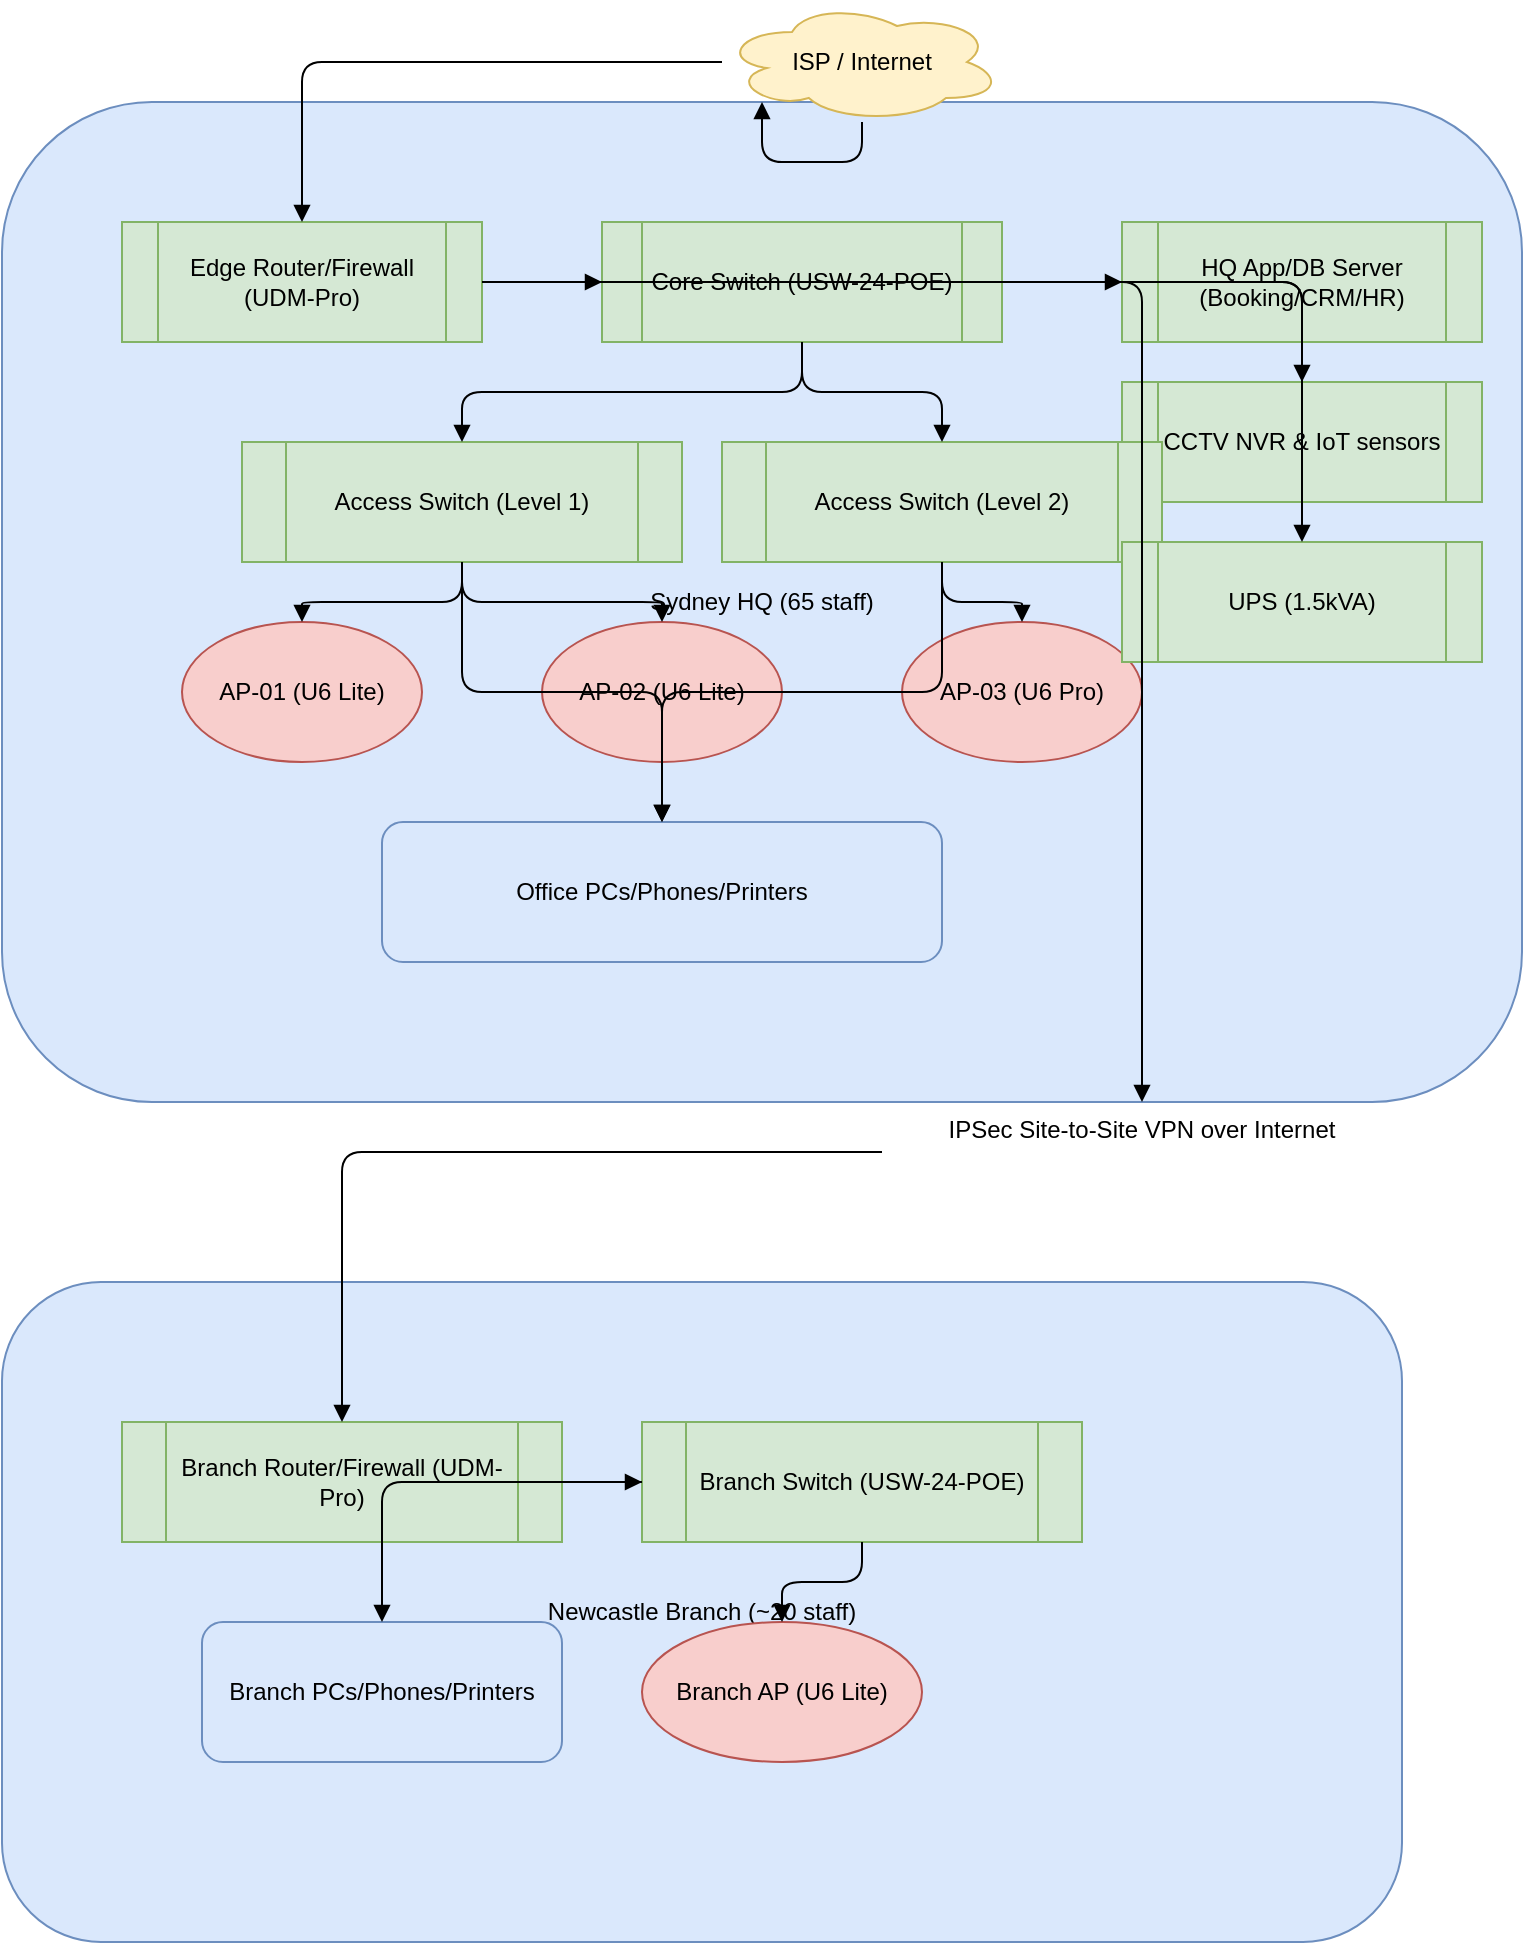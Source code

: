 <?xml version="1.0" ?>
<mxfile version="21.6.5">
  <diagram id="network-diagram-1" name="Sydney HQ + Newcastle Branch">
    <mxGraphModel dx="1024" dy="768" grid="1" gridSize="10" guides="1" tooltips="1" connect="1" arrows="1" fold="1" page="1" pageScale="1" pageWidth="2000" pageHeight="1400" math="0" shadow="0">
      <root>
        <mxCell id="0"/>
        <mxCell id="1" parent="0"/>
        <mxCell id="hq" value="Sydney HQ (65 staff)" style="rounded=1;whiteSpace=wrap;html=1;fillColor=#dae8fc;strokeColor=#6c8ebf;" vertex="1" parent="1">
          <mxGeometry x="60" y="60" width="760" height="500" as="geometry"/>
        </mxCell>
        <mxCell id="isp" value="ISP / Internet" style="shape=cloud;whiteSpace=wrap;html=1;fillColor=#fff2cc;strokeColor=#d6b656;" vertex="1" parent="1">
          <mxGeometry x="420" y="10" width="140" height="60" as="geometry"/>
        </mxCell>
        <mxCell id="e_isphq" style="edgeStyle=orthogonalEdgeStyle;rounded=1;orthogonalLoop=1;jettySize=auto;html=1;endArrow=block" edge="1" parent="1" source="isp" target="hq">
          <mxGeometry relative="1" as="geometry"/>
        </mxCell>
        <mxCell id="gw" value="Edge Router/Firewall (UDM-Pro)" style="shape=process;whiteSpace=wrap;html=1;fillColor=#d5e8d4;strokeColor=#82b366;" vertex="1" parent="1">
          <mxGeometry x="120" y="120" width="180" height="60" as="geometry"/>
        </mxCell>
        <mxCell id="e1" style="edgeStyle=orthogonalEdgeStyle;rounded=1;orthogonalLoop=1;jettySize=auto;html=1;endArrow=block" edge="1" parent="1" source="isp" target="gw">
          <mxGeometry relative="1" as="geometry"/>
        </mxCell>
        <mxCell id="core" value="Core Switch (USW-24-POE)" style="shape=process;whiteSpace=wrap;html=1;fillColor=#d5e8d4;strokeColor=#82b366;" vertex="1" parent="1">
          <mxGeometry x="360" y="120" width="200" height="60" as="geometry"/>
        </mxCell>
        <mxCell id="e2" style="edgeStyle=orthogonalEdgeStyle;rounded=1;orthogonalLoop=1;jettySize=auto;html=1;endArrow=block" edge="1" parent="1" source="gw" target="core">
          <mxGeometry relative="1" as="geometry"/>
        </mxCell>
        <mxCell id="srv1" value="HQ App/DB Server
(Booking/CRM/HR)" style="shape=process;whiteSpace=wrap;html=1;fillColor=#d5e8d4;strokeColor=#82b366;" vertex="1" parent="1">
          <mxGeometry x="620" y="120" width="180" height="60" as="geometry"/>
        </mxCell>
        <mxCell id="e3" style="edgeStyle=orthogonalEdgeStyle;rounded=1;orthogonalLoop=1;jettySize=auto;html=1;endArrow=block" edge="1" parent="1" source="core" target="srv1">
          <mxGeometry relative="1" as="geometry"/>
        </mxCell>
        <mxCell id="iot" value="CCTV NVR &amp; IoT sensors" style="shape=process;whiteSpace=wrap;html=1;fillColor=#d5e8d4;strokeColor=#82b366;" vertex="1" parent="1">
          <mxGeometry x="620" y="200" width="180" height="60" as="geometry"/>
        </mxCell>
        <mxCell id="e4" style="edgeStyle=orthogonalEdgeStyle;rounded=1;orthogonalLoop=1;jettySize=auto;html=1;endArrow=block" edge="1" parent="1" source="core" target="iot">
          <mxGeometry relative="1" as="geometry"/>
        </mxCell>
        <mxCell id="acc1" value="Access Switch (Level 1)" style="shape=process;whiteSpace=wrap;html=1;fillColor=#d5e8d4;strokeColor=#82b366;" vertex="1" parent="1">
          <mxGeometry x="180" y="230" width="220" height="60" as="geometry"/>
        </mxCell>
        <mxCell id="acc2" value="Access Switch (Level 2)" style="shape=process;whiteSpace=wrap;html=1;fillColor=#d5e8d4;strokeColor=#82b366;" vertex="1" parent="1">
          <mxGeometry x="420" y="230" width="220" height="60" as="geometry"/>
        </mxCell>
        <mxCell id="e5" style="edgeStyle=orthogonalEdgeStyle;rounded=1;orthogonalLoop=1;jettySize=auto;html=1;endArrow=block" edge="1" parent="1" source="core" target="acc1">
          <mxGeometry relative="1" as="geometry"/>
        </mxCell>
        <mxCell id="e6" style="edgeStyle=orthogonalEdgeStyle;rounded=1;orthogonalLoop=1;jettySize=auto;html=1;endArrow=block" edge="1" parent="1" source="core" target="acc2">
          <mxGeometry relative="1" as="geometry"/>
        </mxCell>
        <mxCell id="ap1" value="AP-01 (U6 Lite)" style="shape=ellipse;whiteSpace=wrap;html=1;fillColor=#f8cecc;strokeColor=#b85450;" vertex="1" parent="1">
          <mxGeometry x="150" y="320" width="120" height="70" as="geometry"/>
        </mxCell>
        <mxCell id="ap2" value="AP-02 (U6 Lite)" style="shape=ellipse;whiteSpace=wrap;html=1;fillColor=#f8cecc;strokeColor=#b85450;" vertex="1" parent="1">
          <mxGeometry x="330" y="320" width="120" height="70" as="geometry"/>
        </mxCell>
        <mxCell id="ap3" value="AP-03 (U6 Pro)" style="shape=ellipse;whiteSpace=wrap;html=1;fillColor=#f8cecc;strokeColor=#b85450;" vertex="1" parent="1">
          <mxGeometry x="510" y="320" width="120" height="70" as="geometry"/>
        </mxCell>
        <mxCell id="e7" style="edgeStyle=orthogonalEdgeStyle;rounded=1;orthogonalLoop=1;jettySize=auto;html=1;endArrow=block" edge="1" parent="1" source="acc1" target="ap1">
          <mxGeometry relative="1" as="geometry"/>
        </mxCell>
        <mxCell id="e8" style="edgeStyle=orthogonalEdgeStyle;rounded=1;orthogonalLoop=1;jettySize=auto;html=1;endArrow=block" edge="1" parent="1" source="acc1" target="ap2">
          <mxGeometry relative="1" as="geometry"/>
        </mxCell>
        <mxCell id="e9" style="edgeStyle=orthogonalEdgeStyle;rounded=1;orthogonalLoop=1;jettySize=auto;html=1;endArrow=block" edge="1" parent="1" source="acc2" target="ap3">
          <mxGeometry relative="1" as="geometry"/>
        </mxCell>
        <mxCell id="ws" value="Office PCs/Phones/Printers" style="rounded=1;whiteSpace=wrap;html=1;fillColor=#dae8fc;strokeColor=#6c8ebf;" vertex="1" parent="1">
          <mxGeometry x="250" y="420" width="280" height="70" as="geometry"/>
        </mxCell>
        <mxCell id="e10" style="edgeStyle=orthogonalEdgeStyle;rounded=1;orthogonalLoop=1;jettySize=auto;html=1;endArrow=block" edge="1" parent="1" source="acc1" target="ws">
          <mxGeometry relative="1" as="geometry"/>
        </mxCell>
        <mxCell id="e11" style="edgeStyle=orthogonalEdgeStyle;rounded=1;orthogonalLoop=1;jettySize=auto;html=1;endArrow=block" edge="1" parent="1" source="acc2" target="ws">
          <mxGeometry relative="1" as="geometry"/>
        </mxCell>
        <mxCell id="ups" value="UPS (1.5kVA)" style="shape=process;whiteSpace=wrap;html=1;fillColor=#d5e8d4;strokeColor=#82b366;" vertex="1" parent="1">
          <mxGeometry x="620" y="280" width="180" height="60" as="geometry"/>
        </mxCell>
        <mxCell id="e12" style="edgeStyle=orthogonalEdgeStyle;rounded=1;orthogonalLoop=1;jettySize=auto;html=1;endArrow=block" edge="1" parent="1" source="core" target="ups">
          <mxGeometry relative="1" as="geometry"/>
        </mxCell>
        <mxCell id="br" value="Newcastle Branch (~20 staff)" style="rounded=1;whiteSpace=wrap;html=1;fillColor=#dae8fc;strokeColor=#6c8ebf;" vertex="1" parent="1">
          <mxGeometry x="60" y="650" width="700" height="330" as="geometry"/>
        </mxCell>
        <mxCell id="br_gw" value="Branch Router/Firewall (UDM-Pro)" style="shape=process;whiteSpace=wrap;html=1;fillColor=#d5e8d4;strokeColor=#82b366;" vertex="1" parent="1">
          <mxGeometry x="120" y="720" width="220" height="60" as="geometry"/>
        </mxCell>
        <mxCell id="br_sw" value="Branch Switch (USW-24-POE)" style="shape=process;whiteSpace=wrap;html=1;fillColor=#d5e8d4;strokeColor=#82b366;" vertex="1" parent="1">
          <mxGeometry x="380" y="720" width="220" height="60" as="geometry"/>
        </mxCell>
        <mxCell id="br_ap" value="Branch AP (U6 Lite)" style="shape=ellipse;whiteSpace=wrap;html=1;fillColor=#f8cecc;strokeColor=#b85450;" vertex="1" parent="1">
          <mxGeometry x="380" y="820" width="140" height="70" as="geometry"/>
        </mxCell>
        <mxCell id="br_ws" value="Branch PCs/Phones/Printers" style="rounded=1;whiteSpace=wrap;html=1;fillColor=#dae8fc;strokeColor=#6c8ebf;" vertex="1" parent="1">
          <mxGeometry x="160" y="820" width="180" height="70" as="geometry"/>
        </mxCell>
        <mxCell id="e13" style="edgeStyle=orthogonalEdgeStyle;rounded=1;orthogonalLoop=1;jettySize=auto;html=1;endArrow=block" edge="1" parent="1" source="br_gw" target="br_sw">
          <mxGeometry relative="1" as="geometry"/>
        </mxCell>
        <mxCell id="e14" style="edgeStyle=orthogonalEdgeStyle;rounded=1;orthogonalLoop=1;jettySize=auto;html=1;endArrow=block" edge="1" parent="1" source="br_sw" target="br_ap">
          <mxGeometry relative="1" as="geometry"/>
        </mxCell>
        <mxCell id="e15" style="edgeStyle=orthogonalEdgeStyle;rounded=1;orthogonalLoop=1;jettySize=auto;html=1;endArrow=block" edge="1" parent="1" source="br_sw" target="br_ws">
          <mxGeometry relative="1" as="geometry"/>
        </mxCell>
        <mxCell id="vpn" value="IPSec Site-to-Site VPN over Internet" style="text;whiteSpace=wrap;html=1;align=center;" vertex="1" parent="1">
          <mxGeometry x="500" y="560" width="260" height="50" as="geometry"/>
        </mxCell>
        <mxCell id="e16" style="edgeStyle=orthogonalEdgeStyle;rounded=1;orthogonalLoop=1;jettySize=auto;html=1;endArrow=block" edge="1" parent="1" source="gw" target="vpn">
          <mxGeometry relative="1" as="geometry"/>
        </mxCell>
        <mxCell id="e17" style="edgeStyle=orthogonalEdgeStyle;rounded=1;orthogonalLoop=1;jettySize=auto;html=1;endArrow=block" edge="1" parent="1" source="vpn" target="br_gw">
          <mxGeometry relative="1" as="geometry"/>
        </mxCell>
      </root>
    </mxGraphModel>
  </diagram>
</mxfile>
